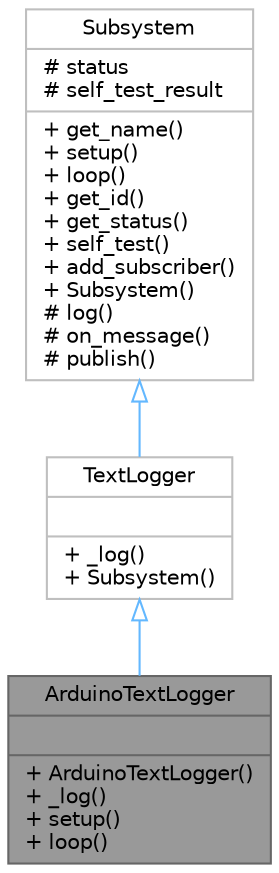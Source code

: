 digraph "ArduinoTextLogger"
{
 // LATEX_PDF_SIZE
  bgcolor="transparent";
  edge [fontname=Helvetica,fontsize=10,labelfontname=Helvetica,labelfontsize=10];
  node [fontname=Helvetica,fontsize=10,shape=box,height=0.2,width=0.4];
  Node1 [shape=record,label="{ArduinoTextLogger\n||+ ArduinoTextLogger()\l+ _log()\l+ setup()\l+ loop()\l}",height=0.2,width=0.4,color="gray40", fillcolor="grey60", style="filled", fontcolor="black",tooltip=" "];
  Node2 -> Node1 [dir="back",color="steelblue1",style="solid",arrowtail="onormal"];
  Node2 [shape=record,label="{TextLogger\n||+ _log()\l+ Subsystem()\l}",height=0.2,width=0.4,color="grey75", fillcolor="white", style="filled",URL="$classTextLogger.html",tooltip=" "];
  Node3 -> Node2 [dir="back",color="steelblue1",style="solid",arrowtail="onormal"];
  Node3 [shape=record,label="{Subsystem\n|# status\l# self_test_result\l|+ get_name()\l+ setup()\l+ loop()\l+ get_id()\l+ get_status()\l+ self_test()\l+ add_subscriber()\l+ Subsystem()\l# log()\l# on_message()\l# publish()\l}",height=0.2,width=0.4,color="grey75", fillcolor="white", style="filled",URL="$classSubsystem.html",tooltip=" "];
}
